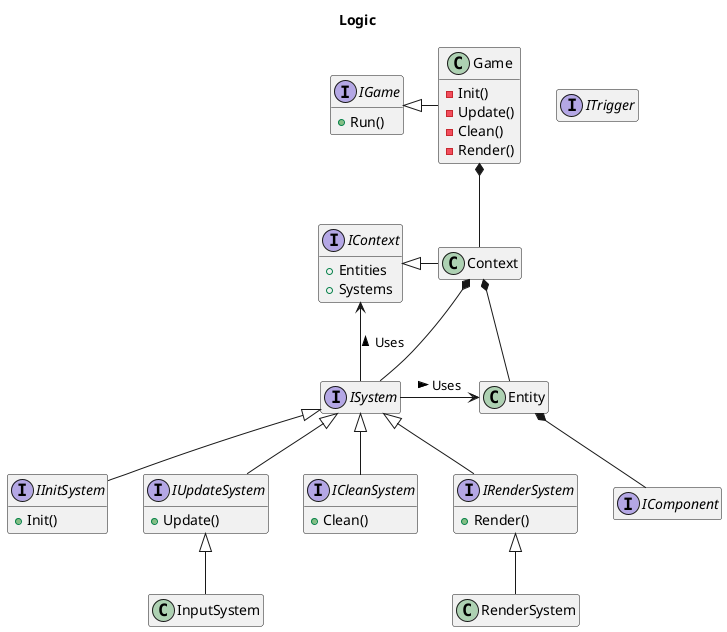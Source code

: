 @startuml

hide empty members

title Logic

class Entity
interface IComponent
interface ISystem

Entity *-- IComponent
ISystem -right-> Entity : Uses >

interface IContext {
    +Entities
    +Systems
}
class Context

IContext <|-right- Context

Context *-- Entity
Context *-- ISystem

ISystem -up-> IContext : Uses >

interface IGame {
    +Run()
}

class Game {
    -Init()
    -Update()
    -Clean()
    -Render()
}

IGame <|-right- Game
Game *-- Context

interface IInitSystem {
    +Init()
}

interface IUpdateSystem {
    +Update()
}

interface ICleanSystem {
    +Clean()
}

interface IRenderSystem {
    +Render()
}

class RenderSystem
class InputSystem

ISystem <|-- IInitSystem
ISystem <|-- IUpdateSystem
ISystem <|-- ICleanSystem
ISystem <|-- IRenderSystem
IRenderSystem <|-- RenderSystem
IUpdateSystem <|-- InputSystem

interface ITrigger

@enduml

@startuml

hide empty members

title Graphics

package OpenTk.Graphics {
    class GL <<(C,Orange)<b>static</b> >>
    class GameWindow
}

package Logic {
    interface IComponent
    class Game
    class RenderSystem
}

package Graphics {
    interface ITextureRender {
        +Render(ITexture)
    }

    interface ITextRender {
        +Render(string)
    }

    class TextureRender
    class TextRender
    class Texture {
        +Position
        +Bitmap
    }
    class Text {
        +Text
        +Font
    }
}

ITextureRender <|-up- TextureRender
ITextRender <|-up- TextRender

ITextureRender::Render -[#Green]-> Texture : Uses >
ITextRender::Render -[#Green]-> Text : Uses >

TextureRender --> GL : Uses >
TextRender --> ITextureRender : Uses >
IComponent <|-left- Texture
IComponent <|-left[#Blue]- Text
GameWindow <|-- Game

RenderSystem -[#Blue]-> ITextureRender : Uses >
RenderSystem --> ITextRender : Uses >

@enduml